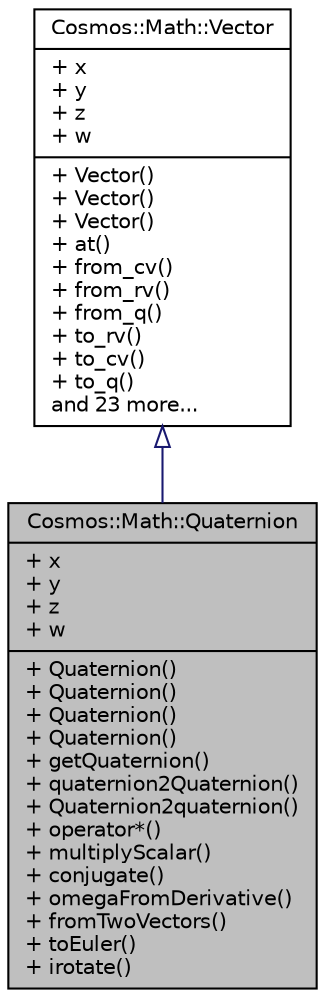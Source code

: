 digraph "Cosmos::Math::Quaternion"
{
 // INTERACTIVE_SVG=YES
  edge [fontname="Helvetica",fontsize="10",labelfontname="Helvetica",labelfontsize="10"];
  node [fontname="Helvetica",fontsize="10",shape=record];
  Node2 [label="{Cosmos::Math::Quaternion\n|+ x\l+ y\l+ z\l+ w\l|+ Quaternion()\l+ Quaternion()\l+ Quaternion()\l+ Quaternion()\l+ getQuaternion()\l+ quaternion2Quaternion()\l+ Quaternion2quaternion()\l+ operator*()\l+ multiplyScalar()\l+ conjugate()\l+ omegaFromDerivative()\l+ fromTwoVectors()\l+ toEuler()\l+ irotate()\l}",height=0.2,width=0.4,color="black", fillcolor="grey75", style="filled", fontcolor="black"];
  Node3 -> Node2 [dir="back",color="midnightblue",fontsize="10",style="solid",arrowtail="onormal",fontname="Helvetica"];
  Node3 [label="{Cosmos::Math::Vector\n|+ x\l+ y\l+ z\l+ w\l|+ Vector()\l+ Vector()\l+ Vector()\l+ at()\l+ from_cv()\l+ from_rv()\l+ from_q()\l+ to_rv()\l+ to_cv()\l+ to_q()\land 23 more...\l}",height=0.2,width=0.4,color="black", fillcolor="white", style="filled",URL="$class_cosmos_1_1_math_1_1_vector.html",tooltip="Vector Class. "];
}
